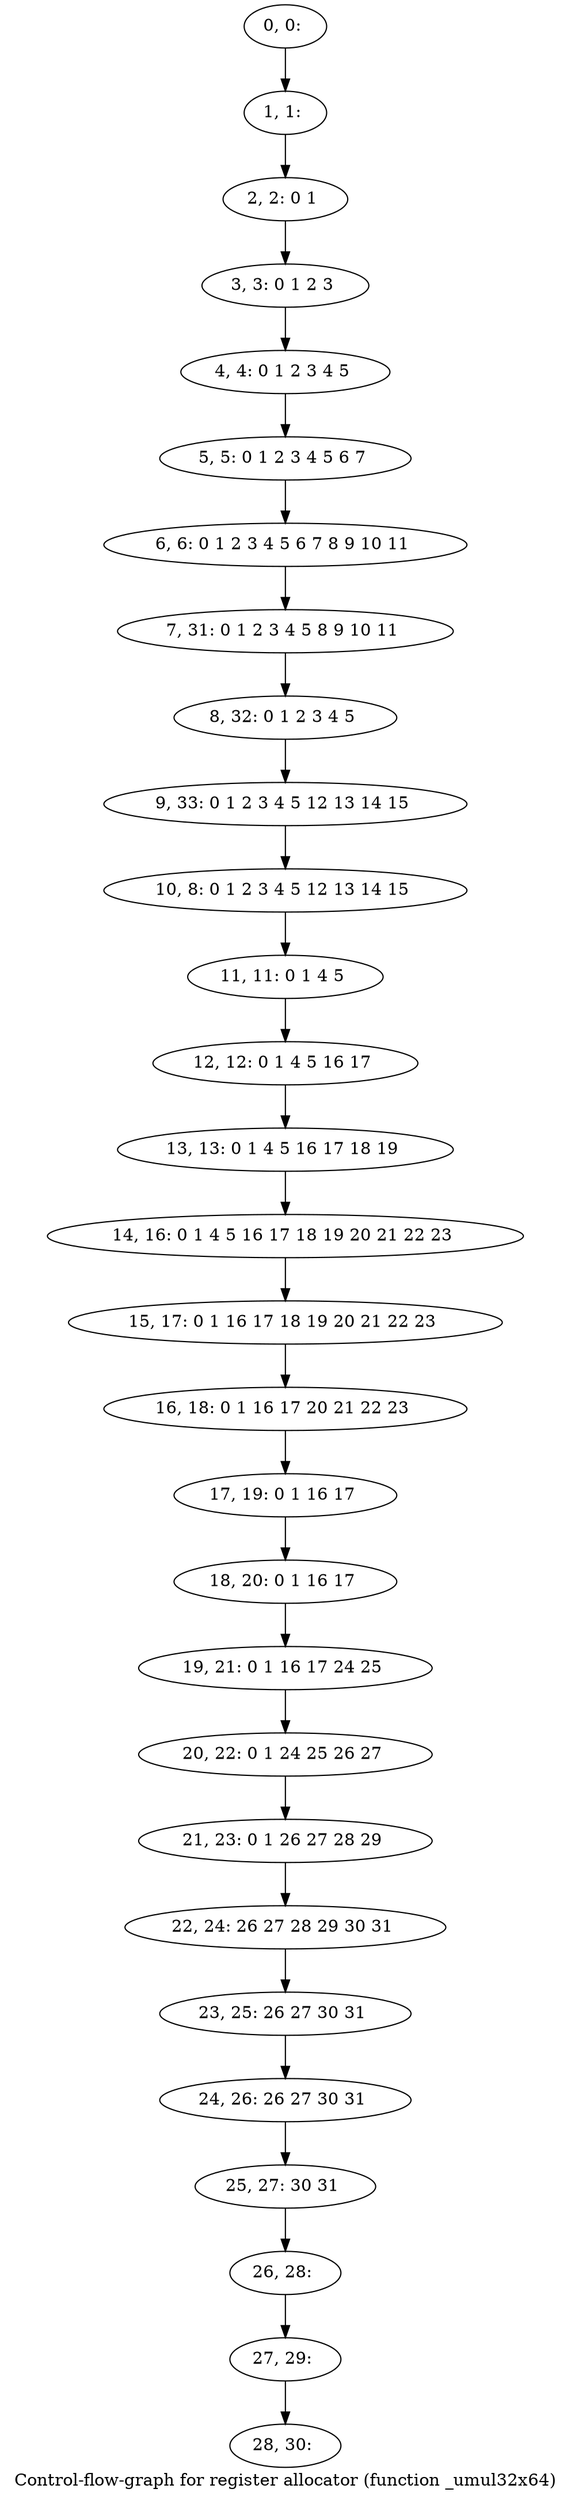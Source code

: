 digraph G {
graph [label="Control-flow-graph for register allocator (function _umul32x64)"]
0[label="0, 0: "];
1[label="1, 1: "];
2[label="2, 2: 0 1 "];
3[label="3, 3: 0 1 2 3 "];
4[label="4, 4: 0 1 2 3 4 5 "];
5[label="5, 5: 0 1 2 3 4 5 6 7 "];
6[label="6, 6: 0 1 2 3 4 5 6 7 8 9 10 11 "];
7[label="7, 31: 0 1 2 3 4 5 8 9 10 11 "];
8[label="8, 32: 0 1 2 3 4 5 "];
9[label="9, 33: 0 1 2 3 4 5 12 13 14 15 "];
10[label="10, 8: 0 1 2 3 4 5 12 13 14 15 "];
11[label="11, 11: 0 1 4 5 "];
12[label="12, 12: 0 1 4 5 16 17 "];
13[label="13, 13: 0 1 4 5 16 17 18 19 "];
14[label="14, 16: 0 1 4 5 16 17 18 19 20 21 22 23 "];
15[label="15, 17: 0 1 16 17 18 19 20 21 22 23 "];
16[label="16, 18: 0 1 16 17 20 21 22 23 "];
17[label="17, 19: 0 1 16 17 "];
18[label="18, 20: 0 1 16 17 "];
19[label="19, 21: 0 1 16 17 24 25 "];
20[label="20, 22: 0 1 24 25 26 27 "];
21[label="21, 23: 0 1 26 27 28 29 "];
22[label="22, 24: 26 27 28 29 30 31 "];
23[label="23, 25: 26 27 30 31 "];
24[label="24, 26: 26 27 30 31 "];
25[label="25, 27: 30 31 "];
26[label="26, 28: "];
27[label="27, 29: "];
28[label="28, 30: "];
0->1 ;
1->2 ;
2->3 ;
3->4 ;
4->5 ;
5->6 ;
6->7 ;
7->8 ;
8->9 ;
9->10 ;
10->11 ;
11->12 ;
12->13 ;
13->14 ;
14->15 ;
15->16 ;
16->17 ;
17->18 ;
18->19 ;
19->20 ;
20->21 ;
21->22 ;
22->23 ;
23->24 ;
24->25 ;
25->26 ;
26->27 ;
27->28 ;
}

